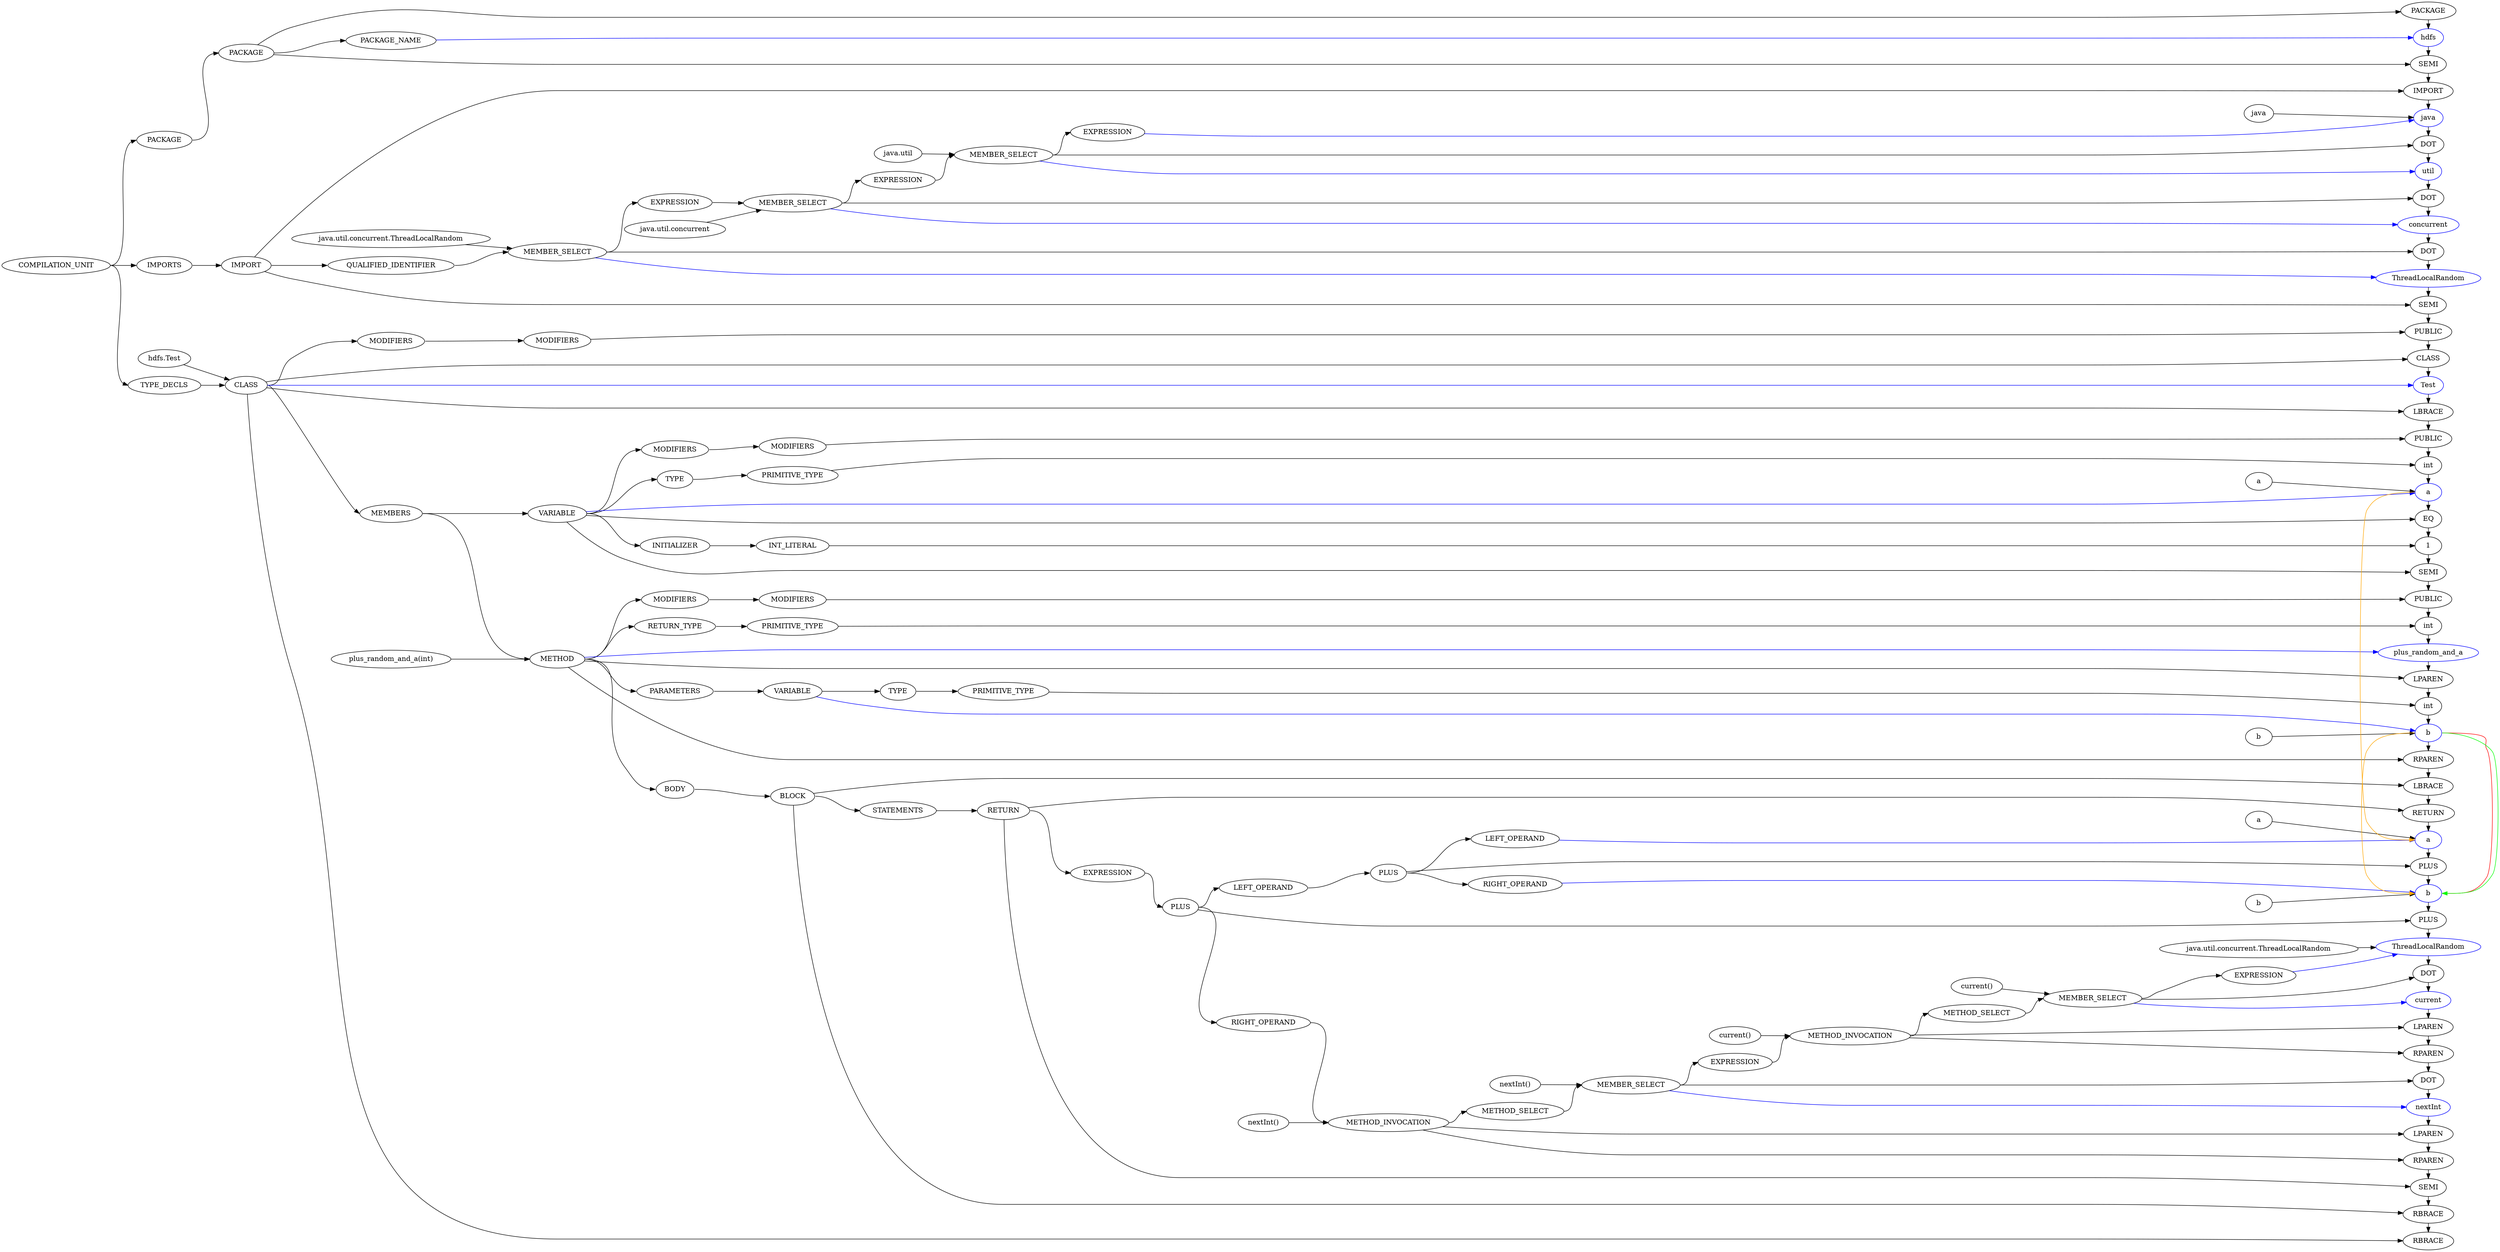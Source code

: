 digraph {
 rankdir=LR;
 subgraph {
  rank=same;
0 [ label="COMPILATION_UNIT" ];

 }
 subgraph {
  rank=same;
1 [ label="PACKAGE" ];

15 [ label="TYPE_DECLS" ];

5 [ label="IMPORTS" ];

 }
 subgraph {
  rank=same;
2 [ label="PACKAGE" ];

16 [ label="CLASS" ];

6 [ label="IMPORT" ];

 }
 subgraph {
  rank=same;
3 [ label="PACKAGE_NAME" ];

17 [ label="MODIFIERS" ];

19 [ label="MEMBERS" ];

7 [ label="QUALIFIED_IDENTIFIER" ];

 }
 subgraph {
  rank=same;
18 [ label="MODIFIERS" ];

20 [ label="VARIABLE" ];

27 [ label="METHOD" ];

8 [ label="MEMBER_SELECT" ];

 }
 subgraph {
  rank=same;
21 [ label="MODIFIERS" ];

23 [ label="TYPE" ];

25 [ label="INITIALIZER" ];

32 [ label="PARAMETERS" ];

38 [ label="BODY" ];

30 [ label="RETURN_TYPE" ];

28 [ label="MODIFIERS" ];

9 [ label="EXPRESSION" ];

 }
 subgraph {
  rank=same;
22 [ label="MODIFIERS" ];

24 [ label="PRIMITIVE_TYPE" ];

26 [ label="INT_LITERAL" ];

33 [ label="VARIABLE" ];

39 [ label="BLOCK" ];

31 [ label="PRIMITIVE_TYPE" ];

29 [ label="MODIFIERS" ];

10 [ label="MEMBER_SELECT" ];

 }
 subgraph {
  rank=same;
36 [ label="TYPE" ];

40 [ label="STATEMENTS" ];

11 [ label="EXPRESSION" ];

 }
 subgraph {
  rank=same;
37 [ label="PRIMITIVE_TYPE" ];

41 [ label="RETURN" ];

12 [ label="MEMBER_SELECT" ];

 }
 subgraph {
  rank=same;
42 [ label="EXPRESSION" ];

13 [ label="EXPRESSION" ];

 }
 subgraph {
  rank=same;
43 [ label="PLUS" ];

 }
 subgraph {
  rank=same;
50 [ label="RIGHT_OPERAND" ];

44 [ label="LEFT_OPERAND" ];

 }
 subgraph {
  rank=same;
51 [ label="METHOD_INVOCATION" ];

45 [ label="PLUS" ];

 }
 subgraph {
  rank=same;
52 [ label="METHOD_SELECT" ];

46 [ label="LEFT_OPERAND" ];

48 [ label="RIGHT_OPERAND" ];

 }
 subgraph {
  rank=same;
53 [ label="MEMBER_SELECT" ];

 }
 subgraph {
  rank=same;
54 [ label="EXPRESSION" ];

 }
 subgraph {
  rank=same;
55 [ label="METHOD_INVOCATION" ];

 }
 subgraph {
  rank=same;
56 [ label="METHOD_SELECT" ];

 }
 subgraph {
  rank=same;
57 [ label="MEMBER_SELECT" ];

 }
 subgraph {
  rank=same;
58 [ label="EXPRESSION" ];

 }
 subgraph {
 }
 subgraph {
107 [ label="java.util.concurrent.ThreadLocalRandom" ];

108 [ label="java.util.concurrent" ];

109 [ label="java.util" ];

110 [ label="java" ];

111 [ label="hdfs.Test" ];

115 [ label="a" ];

116 [ label="plus_random_and_a(int)" ];

117 [ label="b" ];

118 [ label="a" ];

119 [ label="b" ];

120 [ label="nextInt()" ];

121 [ label="nextInt()" ];

122 [ label="current()" ];

123 [ label="current()" ];

124 [ label="java.util.concurrent.ThreadLocalRandom" ];

 }
 subgraph {
  rank=max;
60 [ label="PACKAGE" ];

61 [ label="hdfs" , color=blue];

62 [ label="SEMI" ];

63 [ label="IMPORT" ];

64 [ label="java" , color=blue];

65 [ label="DOT" ];

66 [ label="util" , color=blue];

67 [ label="DOT" ];

68 [ label="concurrent" , color=blue];

69 [ label="DOT" ];

70 [ label="ThreadLocalRandom" , color=blue];

71 [ label="SEMI" ];

72 [ label="PUBLIC" ];

73 [ label="CLASS" ];

74 [ label="Test" , color=blue];

75 [ label="LBRACE" ];

76 [ label="PUBLIC" ];

77 [ label="int" ];

78 [ label="a" , color=blue];

79 [ label="EQ" ];

80 [ label="1" ];

81 [ label="SEMI" ];

82 [ label="PUBLIC" ];

83 [ label="int" ];

84 [ label="plus_random_and_a" , color=blue];

85 [ label="LPAREN" ];

86 [ label="int" ];

87 [ label="b" , color=blue];

88 [ label="RPAREN" ];

89 [ label="LBRACE" ];

90 [ label="RETURN" ];

91 [ label="a" , color=blue];

92 [ label="PLUS" ];

93 [ label="b" , color=blue];

94 [ label="PLUS" ];

95 [ label="ThreadLocalRandom" , color=blue];

96 [ label="DOT" ];

97 [ label="current" , color=blue];

98 [ label="LPAREN" ];

99 [ label="RPAREN" ];

100 [ label="DOT" ];

101 [ label="nextInt" , color=blue];

102 [ label="LPAREN" ];

103 [ label="RPAREN" ];

104 [ label="SEMI" ];

105 [ label="RBRACE" ];

106 [ label="RBRACE" ];

 }
0 -> 1 [ headport=w, tailport=e];

1 -> 2 [ headport=w, tailport=e];

2 -> 3 [ headport=w, tailport=e];

0 -> 5 [ headport=w, tailport=e];

5 -> 6 [ headport=w, tailport=e];

6 -> 7 [ headport=w, tailport=e];

7 -> 8 [ headport=w, tailport=e];

8 -> 9 [ headport=w, tailport=e];

9 -> 10 [ headport=w, tailport=e];

10 -> 11 [ headport=w, tailport=e];

11 -> 12 [ headport=w, tailport=e];

12 -> 13 [ headport=w, tailport=e];

0 -> 15 [ headport=w, tailport=e];

15 -> 16 [ headport=w, tailport=e];

16 -> 17 [ headport=w, tailport=e];

17 -> 18 [ headport=w, tailport=e];

16 -> 19 [ headport=w, tailport=e];

19 -> 20 [ headport=w, tailport=e];

20 -> 21 [ headport=w, tailport=e];

21 -> 22 [ headport=w, tailport=e];

20 -> 23 [ headport=w, tailport=e];

23 -> 24 [ headport=w, tailport=e];

20 -> 25 [ headport=w, tailport=e];

25 -> 26 [ headport=w, tailport=e];

19 -> 27 [ headport=w, tailport=e];

27 -> 28 [ headport=w, tailport=e];

28 -> 29 [ headport=w, tailport=e];

27 -> 30 [ headport=w, tailport=e];

30 -> 31 [ headport=w, tailport=e];

27 -> 32 [ headport=w, tailport=e];

32 -> 33 [ headport=w, tailport=e];

33 -> 36 [ headport=w, tailport=e];

36 -> 37 [ headport=w, tailport=e];

27 -> 38 [ headport=w, tailport=e];

38 -> 39 [ headport=w, tailport=e];

39 -> 40 [ headport=w, tailport=e];

40 -> 41 [ headport=w, tailport=e];

41 -> 42 [ headport=w, tailport=e];

42 -> 43 [ headport=w, tailport=e];

43 -> 44 [ headport=w, tailport=e];

44 -> 45 [ headport=w, tailport=e];

45 -> 46 [ headport=w, tailport=e];

45 -> 48 [ headport=w, tailport=e];

43 -> 50 [ headport=w, tailport=e];

50 -> 51 [ headport=w, tailport=e];

51 -> 52 [ headport=w, tailport=e];

52 -> 53 [ headport=w, tailport=e];

53 -> 54 [ headport=w, tailport=e];

54 -> 55 [ headport=w, tailport=e];

55 -> 56 [ headport=w, tailport=e];

56 -> 57 [ headport=w, tailport=e];

57 -> 58 [ headport=w, tailport=e];

60 -> 61 [ headport=n, tailport=s, weight=1000];

61 -> 62 [ headport=n, tailport=s, weight=1000];

62 -> 63 [ headport=n, tailport=s, weight=1000];

63 -> 64 [ headport=n, tailport=s, weight=1000];

64 -> 65 [ headport=n, tailport=s, weight=1000];

65 -> 66 [ headport=n, tailport=s, weight=1000];

66 -> 67 [ headport=n, tailport=s, weight=1000];

67 -> 68 [ headport=n, tailport=s, weight=1000];

68 -> 69 [ headport=n, tailport=s, weight=1000];

69 -> 70 [ headport=n, tailport=s, weight=1000];

70 -> 71 [ headport=n, tailport=s, weight=1000];

71 -> 72 [ headport=n, tailport=s, weight=1000];

72 -> 73 [ headport=n, tailport=s, weight=1000];

73 -> 74 [ headport=n, tailport=s, weight=1000];

74 -> 75 [ headport=n, tailport=s, weight=1000];

75 -> 76 [ headport=n, tailport=s, weight=1000];

76 -> 77 [ headport=n, tailport=s, weight=1000];

77 -> 78 [ headport=n, tailport=s, weight=1000];

78 -> 79 [ headport=n, tailport=s, weight=1000];

79 -> 80 [ headport=n, tailport=s, weight=1000];

80 -> 81 [ headport=n, tailport=s, weight=1000];

81 -> 82 [ headport=n, tailport=s, weight=1000];

82 -> 83 [ headport=n, tailport=s, weight=1000];

83 -> 84 [ headport=n, tailport=s, weight=1000];

84 -> 85 [ headport=n, tailport=s, weight=1000];

85 -> 86 [ headport=n, tailport=s, weight=1000];

86 -> 87 [ headport=n, tailport=s, weight=1000];

87 -> 88 [ headport=n, tailport=s, weight=1000];

88 -> 89 [ headport=n, tailport=s, weight=1000];

89 -> 90 [ headport=n, tailport=s, weight=1000];

90 -> 91 [ headport=n, tailport=s, weight=1000];

91 -> 92 [ headport=n, tailport=s, weight=1000];

92 -> 93 [ headport=n, tailport=s, weight=1000];

93 -> 94 [ headport=n, tailport=s, weight=1000];

94 -> 95 [ headport=n, tailport=s, weight=1000];

95 -> 96 [ headport=n, tailport=s, weight=1000];

96 -> 97 [ headport=n, tailport=s, weight=1000];

97 -> 98 [ headport=n, tailport=s, weight=1000];

98 -> 99 [ headport=n, tailport=s, weight=1000];

99 -> 100 [ headport=n, tailport=s, weight=1000];

100 -> 101 [ headport=n, tailport=s, weight=1000];

101 -> 102 [ headport=n, tailport=s, weight=1000];

102 -> 103 [ headport=n, tailport=s, weight=1000];

103 -> 104 [ headport=n, tailport=s, weight=1000];

104 -> 105 [ headport=n, tailport=s, weight=1000];

105 -> 106 [ headport=n, tailport=s, weight=1000];

20 -> 78 [ color=blue];

33 -> 87 [ color=blue];

2 -> 60 [ ];

2 -> 62 [ ];

6 -> 63 [ ];

12 -> 65 [ ];

12 -> 66 [ color=blue];

10 -> 67 [ ];

10 -> 68 [ color=blue];

8 -> 69 [ ];

8 -> 70 [ color=blue];

6 -> 71 [ ];

18 -> 72 [ ];

16 -> 73 [ ];

16 -> 74 [ color=blue];

16 -> 75 [ ];

22 -> 76 [ ];

24 -> 77 [ ];

20 -> 79 [ ];

26 -> 80 [ ];

20 -> 81 [ ];

29 -> 82 [ ];

31 -> 83 [ ];

27 -> 84 [ color=blue];

27 -> 85 [ ];

37 -> 86 [ ];

27 -> 88 [ ];

39 -> 89 [ ];

41 -> 90 [ ];

45 -> 92 [ ];

43 -> 94 [ ];

57 -> 96 [ ];

57 -> 97 [ color=blue];

55 -> 98 [ ];

55 -> 99 [ ];

53 -> 100 [ ];

53 -> 101 [ color=blue];

51 -> 102 [ ];

51 -> 103 [ ];

41 -> 104 [ ];

39 -> 105 [ ];

16 -> 106 [ ];

3 -> 61 [ color=blue];

13 -> 64 [ color=blue];

46 -> 91 [ color=blue];

48 -> 93 [ color=blue];

58 -> 95 [ color=blue];

87 -> 93 [ headport=e, tailport=e, color=red, weight=0];

87 -> 93 [ headport=e, tailport=e, color=green, weight=0];

78 -> 91 [ headport=w, tailport=w, color=orange, weight=0];

87 -> 93 [ headport=w, tailport=w, color=orange, weight=0];

107 -> 8 [ ];

108 -> 10 [ ];

109 -> 12 [ ];

110 -> 64 [ ];

111 -> 16 [ ];

115 -> 78 [ ];

116 -> 27 [ ];

117 -> 87 [ ];

118 -> 91 [ ];

119 -> 93 [ ];

120 -> 51 [ ];

121 -> 53 [ ];

122 -> 55 [ ];

123 -> 57 [ ];

124 -> 95 [ ];

}
